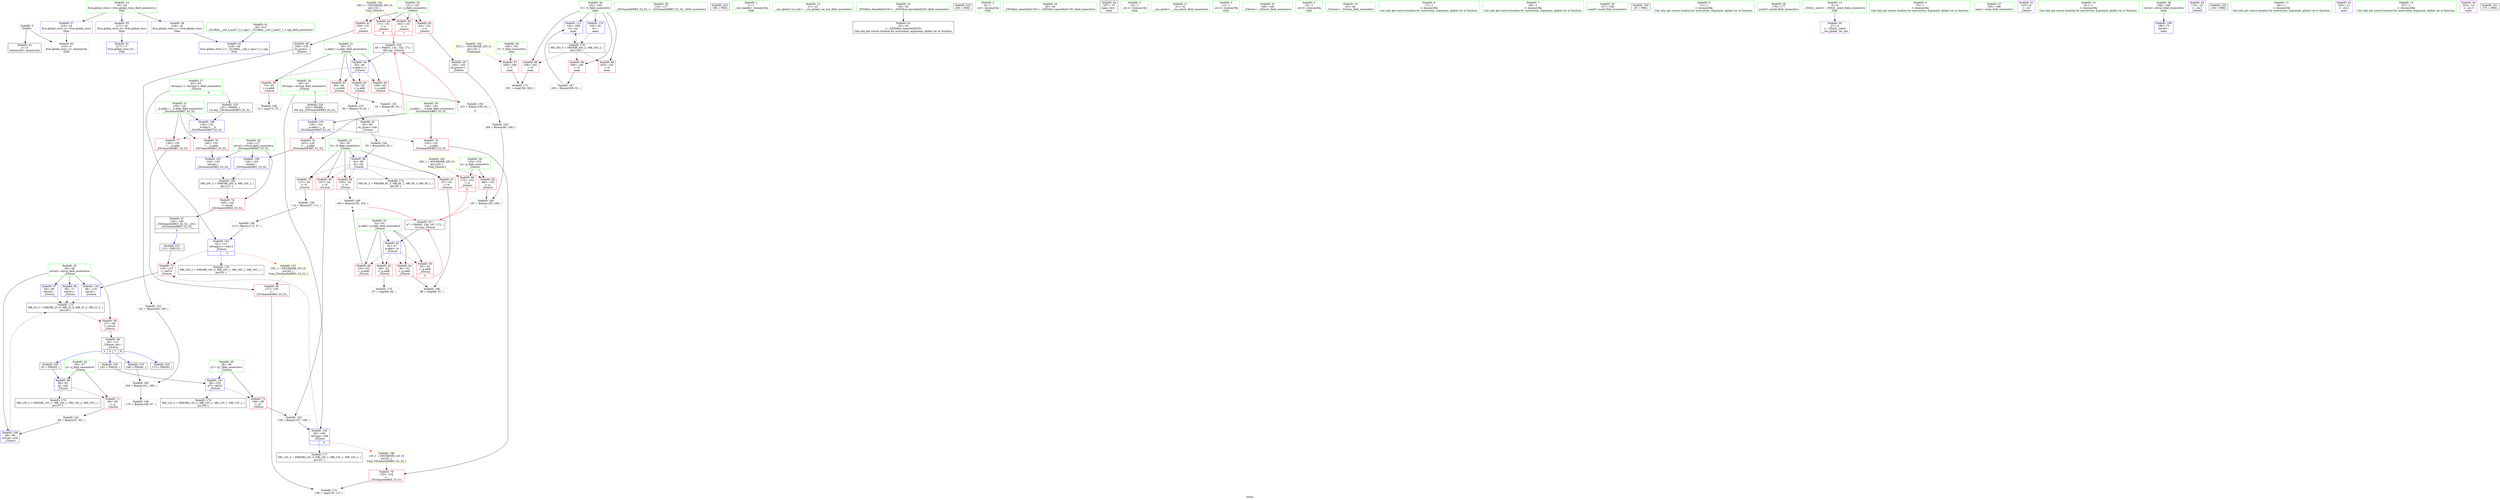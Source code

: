 digraph "SVFG" {
	label="SVFG";

	Node0x564bdcd69300 [shape=record,color=grey,label="{NodeID: 0\nNullPtr}"];
	Node0x564bdcd69300 -> Node0x564bdcd7f9b0[style=solid];
	Node0x564bdcd69300 -> Node0x564bdcd83490[style=solid];
	Node0x564bdcd91540 [shape=record,color=black,label="{NodeID: 180\nMR_20V_3 = PHI(MR_20V_4, MR_20V_2, )\npts\{127 \}\n}"];
	Node0x564bdcd91540 -> Node0x564bdcd824c0[style=dashed];
	Node0x564bdcd7ffc0 [shape=record,color=blue,label="{NodeID: 97\n48\<--68\nretval\<--\n_Z3recix\n}"];
	Node0x564bdcd7ffc0 -> Node0x564bdcd8f240[style=dashed];
	Node0x564bdcd7e0b0 [shape=record,color=green,label="{NodeID: 14\n16\<--20\nllvm.global_ctors\<--llvm.global_ctors_field_insensitive\nGlob }"];
	Node0x564bdcd7e0b0 -> Node0x564bdcd814c0[style=solid];
	Node0x564bdcd7e0b0 -> Node0x564bdcd815c0[style=solid];
	Node0x564bdcd7e0b0 -> Node0x564bdcd816c0[style=solid];
	Node0x564bdcd84b90 [shape=record,color=blue,label="{NodeID: 111\n192\<--209\ntt\<--inc\nmain\n}"];
	Node0x564bdcd84b90 -> Node0x564bdcd91040[style=dashed];
	Node0x564bdcd7ed30 [shape=record,color=green,label="{NodeID: 28\n116\<--117\n_ZSt3maxIxERKT_S2_S2_\<--_ZSt3maxIxERKT_S2_S2__field_insensitive\n}"];
	Node0x564bdcd7f9b0 [shape=record,color=black,label="{NodeID: 42\n2\<--3\ndummyVal\<--dummyVal\n}"];
	Node0x564bdcd9db90 [shape=record,color=black,label="{NodeID: 222\n196 = PHI()\n}"];
	Node0x564bdcd815c0 [shape=record,color=purple,label="{NodeID: 56\n218\<--16\nllvm.global_ctors_1\<--llvm.global_ctors\nGlob }"];
	Node0x564bdcd815c0 -> Node0x564bdcd83390[style=solid];
	Node0x564bdcd87a30 [shape=record,color=grey,label="{NodeID: 153\n109 = Binary(107, 108, )\n}"];
	Node0x564bdcd87a30 -> Node0x564bdcd803d0[style=solid];
	Node0x564bdcd82180 [shape=record,color=red,label="{NodeID: 70\n111\<--54\n\<--N\n_Z3recix\n}"];
	Node0x564bdcd82180 -> Node0x564bdcd881b0[style=solid];
	Node0x564bdcd88f30 [shape=record,color=grey,label="{NodeID: 167\n209 = Binary(208, 81, )\n}"];
	Node0x564bdcd88f30 -> Node0x564bdcd84b90[style=solid];
	Node0x564bdcd82ce0 [shape=record,color=red,label="{NodeID: 84\n171\<--151\n\<--n\n_Z4testv\n|{<s0>8}}"];
	Node0x564bdcd82ce0:s0 -> Node0x564bdcd9e040[style=solid,color=red];
	Node0x564bdcd7d200 [shape=record,color=green,label="{NodeID: 1\n7\<--1\n__dso_handle\<--dummyObj\nGlob }"];
	Node0x564bdcd91a40 [shape=record,color=yellow,style=double,label="{NodeID: 181\n26V_1 = ENCHI(MR_26V_0)\npts\{152 \}\nFun[_Z4testv]}"];
	Node0x564bdcd91a40 -> Node0x564bdcd82a70[style=dashed];
	Node0x564bdcd91a40 -> Node0x564bdcd82b40[style=dashed];
	Node0x564bdcd91a40 -> Node0x564bdcd82c10[style=dashed];
	Node0x564bdcd91a40 -> Node0x564bdcd82ce0[style=dashed];
	Node0x564bdcd80090 [shape=record,color=blue,label="{NodeID: 98\n54\<--83\nN\<--shl\n_Z3recix\n}"];
	Node0x564bdcd80090 -> Node0x564bdcd81f10[style=dashed];
	Node0x564bdcd80090 -> Node0x564bdcd81fe0[style=dashed];
	Node0x564bdcd80090 -> Node0x564bdcd820b0[style=dashed];
	Node0x564bdcd80090 -> Node0x564bdcd82180[style=dashed];
	Node0x564bdcd80090 -> Node0x564bdcd8f740[style=dashed];
	Node0x564bdcd7e1b0 [shape=record,color=green,label="{NodeID: 15\n21\<--22\n__cxx_global_var_init\<--__cxx_global_var_init_field_insensitive\n}"];
	Node0x564bdcd7ee30 [shape=record,color=green,label="{NodeID: 29\n126\<--127\nretval\<--retval_field_insensitive\n_ZSt3maxIxERKT_S2_S2_\n}"];
	Node0x564bdcd7ee30 -> Node0x564bdcd824c0[style=solid];
	Node0x564bdcd7ee30 -> Node0x564bdcd84850[style=solid];
	Node0x564bdcd7ee30 -> Node0x564bdcd84920[style=solid];
	Node0x564bdcd7fab0 [shape=record,color=black,label="{NodeID: 43\n29\<--30\n\<--_ZNSt8ios_base4InitD1Ev\nCan only get source location for instruction, argument, global var or function.}"];
	Node0x564bdcd9dc60 [shape=record,color=black,label="{NodeID: 223\n205 = PHI()\n}"];
	Node0x564bdcd816c0 [shape=record,color=purple,label="{NodeID: 57\n219\<--16\nllvm.global_ctors_2\<--llvm.global_ctors\nGlob }"];
	Node0x564bdcd816c0 -> Node0x564bdcd83490[style=solid];
	Node0x564bdcd87bb0 [shape=record,color=grey,label="{NodeID: 154\n83 = Binary(84, 82, )\n}"];
	Node0x564bdcd87bb0 -> Node0x564bdcd80090[style=solid];
	Node0x564bdcd82250 [shape=record,color=red,label="{NodeID: 71\n95\<--56\n\<--q\n_Z3recix\n}"];
	Node0x564bdcd82250 -> Node0x564bdcd88630[style=solid];
	Node0x564bdcd890b0 [shape=record,color=grey,label="{NodeID: 168\n88 = cmp(86, 87, )\n}"];
	Node0x564bdcd82db0 [shape=record,color=red,label="{NodeID: 85\n166\<--153\n\<--p\n_Z4testv\n}"];
	Node0x564bdcd82db0 -> Node0x564bdcd88ab0[style=solid];
	Node0x564bdcd7cf20 [shape=record,color=green,label="{NodeID: 2\n8\<--1\n.str\<--dummyObj\nGlob }"];
	Node0x564bdcd92560 [shape=record,color=yellow,style=double,label="{NodeID: 182\n28V_1 = ENCHI(MR_28V_0)\npts\{154 \}\nFun[_Z4testv]}"];
	Node0x564bdcd92560 -> Node0x564bdcd82db0[style=dashed];
	Node0x564bdcd92560 -> Node0x564bdcd82e80[style=dashed];
	Node0x564bdcd80160 [shape=record,color=blue,label="{NodeID: 99\n56\<--93\nq\<--call\n_Z3recix\n}"];
	Node0x564bdcd80160 -> Node0x564bdcd82250[style=dashed];
	Node0x564bdcd80160 -> Node0x564bdcd8fc40[style=dashed];
	Node0x564bdcd7e2b0 [shape=record,color=green,label="{NodeID: 16\n25\<--26\n_ZNSt8ios_base4InitC1Ev\<--_ZNSt8ios_base4InitC1Ev_field_insensitive\n}"];
	Node0x564bdcd7ef00 [shape=record,color=green,label="{NodeID: 30\n128\<--129\n__a.addr\<--__a.addr_field_insensitive\n_ZSt3maxIxERKT_S2_S2_\n}"];
	Node0x564bdcd7ef00 -> Node0x564bdcd82590[style=solid];
	Node0x564bdcd7ef00 -> Node0x564bdcd82660[style=solid];
	Node0x564bdcd7ef00 -> Node0x564bdcd80640[style=solid];
	Node0x564bdcd7fbb0 [shape=record,color=black,label="{NodeID: 44\n187\<--75\nmain_ret\<--\nmain\n}"];
	Node0x564bdcd9dd30 [shape=record,color=black,label="{NodeID: 224\n124 = PHI(60, )\n0th arg _ZSt3maxIxERKT_S2_S2_ }"];
	Node0x564bdcd9dd30 -> Node0x564bdcd80640[style=solid];
	Node0x564bdcd817c0 [shape=record,color=red,label="{NodeID: 58\n121\<--48\n\<--retval\n_Z3recix\n}"];
	Node0x564bdcd817c0 -> Node0x564bdcd7fd50[style=solid];
	Node0x564bdcd87d30 [shape=record,color=grey,label="{NodeID: 155\n91 = Binary(90, 81, )\n|{<s0>3}}"];
	Node0x564bdcd87d30:s0 -> Node0x564bdcd9e040[style=solid,color=red];
	Node0x564bdcd82320 [shape=record,color=red,label="{NodeID: 72\n108\<--58\n\<--q7\n_Z3recix\n}"];
	Node0x564bdcd82320 -> Node0x564bdcd87a30[style=solid];
	Node0x564bdcd89230 [shape=record,color=grey,label="{NodeID: 169\n74 = cmp(73, 75, )\n}"];
	Node0x564bdcd82e80 [shape=record,color=red,label="{NodeID: 86\n172\<--153\n\<--p\n_Z4testv\n|{<s0>8}}"];
	Node0x564bdcd82e80:s0 -> Node0x564bdcd9e3f0[style=solid,color=red];
	Node0x564bdcd7cfb0 [shape=record,color=green,label="{NodeID: 3\n10\<--1\n.str.1\<--dummyObj\nGlob }"];
	Node0x564bdcd80230 [shape=record,color=blue,label="{NodeID: 100\n48\<--96\nretval\<--mul\n_Z3recix\n}"];
	Node0x564bdcd80230 -> Node0x564bdcd8f240[style=dashed];
	Node0x564bdcd7e3b0 [shape=record,color=green,label="{NodeID: 17\n31\<--32\n__cxa_atexit\<--__cxa_atexit_field_insensitive\n}"];
	Node0x564bdcd7efd0 [shape=record,color=green,label="{NodeID: 31\n130\<--131\n__b.addr\<--__b.addr_field_insensitive\n_ZSt3maxIxERKT_S2_S2_\n}"];
	Node0x564bdcd7efd0 -> Node0x564bdcd82730[style=solid];
	Node0x564bdcd7efd0 -> Node0x564bdcd82800[style=solid];
	Node0x564bdcd7efd0 -> Node0x564bdcd84780[style=solid];
	Node0x564bdcd7fc80 [shape=record,color=black,label="{NodeID: 45\n82\<--80\nsh_prom\<--sub\n_Z3recix\n}"];
	Node0x564bdcd7fc80 -> Node0x564bdcd87bb0[style=solid];
	Node0x564bdcd9df00 [shape=record,color=black,label="{NodeID: 225\n125 = PHI(62, )\n1st arg _ZSt3maxIxERKT_S2_S2_ }"];
	Node0x564bdcd9df00 -> Node0x564bdcd84780[style=solid];
	Node0x564bdcd81890 [shape=record,color=red,label="{NodeID: 59\n73\<--50\n\<--n.addr\n_Z3recix\n}"];
	Node0x564bdcd81890 -> Node0x564bdcd89230[style=solid];
	Node0x564bdcd87eb0 [shape=record,color=grey,label="{NodeID: 156\n113 = Binary(112, 97, )\n}"];
	Node0x564bdcd87eb0 -> Node0x564bdcd804a0[style=solid];
	Node0x564bdcd823f0 [shape=record,color=red,label="{NodeID: 73\n118\<--115\n\<--call14\n_Z3recix\n}"];
	Node0x564bdcd823f0 -> Node0x564bdcd80570[style=solid];
	Node0x564bdcd893b0 [shape=record,color=grey,label="{NodeID: 170\n67 = cmp(66, 68, )\n}"];
	Node0x564bdcd82f50 [shape=record,color=red,label="{NodeID: 87\n200\<--190\n\<--T\nmain\n}"];
	Node0x564bdcd82f50 -> Node0x564bdcd89530[style=solid];
	Node0x564bdcd7d040 [shape=record,color=green,label="{NodeID: 4\n12\<--1\n.str.2\<--dummyObj\nGlob }"];
	Node0x564bdcd92750 [shape=record,color=yellow,style=double,label="{NodeID: 184\n32V_1 = ENCHI(MR_32V_0)\npts\{191 \}\nFun[main]}"];
	Node0x564bdcd92750 -> Node0x564bdcd82f50[style=dashed];
	Node0x564bdcd80300 [shape=record,color=blue,label="{NodeID: 101\n58\<--105\nq7\<--call10\n_Z3recix\n}"];
	Node0x564bdcd80300 -> Node0x564bdcd82320[style=dashed];
	Node0x564bdcd80300 -> Node0x564bdcd90140[style=dashed];
	Node0x564bdcd7e4b0 [shape=record,color=green,label="{NodeID: 18\n30\<--36\n_ZNSt8ios_base4InitD1Ev\<--_ZNSt8ios_base4InitD1Ev_field_insensitive\n}"];
	Node0x564bdcd7e4b0 -> Node0x564bdcd7fab0[style=solid];
	Node0x564bdcd7f0a0 [shape=record,color=green,label="{NodeID: 32\n148\<--149\n_Z4testv\<--_Z4testv_field_insensitive\n}"];
	Node0x564bdcd7fd50 [shape=record,color=black,label="{NodeID: 46\n45\<--121\n_Z3recix_ret\<--\n_Z3recix\n|{<s0>3|<s1>4|<s2>7|<s3>8}}"];
	Node0x564bdcd7fd50:s0 -> Node0x564bdcd9e7a0[style=solid,color=blue];
	Node0x564bdcd7fd50:s1 -> Node0x564bdcd9eaa0[style=solid,color=blue];
	Node0x564bdcd7fd50:s2 -> Node0x564bdcb856c0[style=solid,color=blue];
	Node0x564bdcd7fd50:s3 -> Node0x564bdcd9d2d0[style=solid,color=blue];
	Node0x564bdcd9e040 [shape=record,color=black,label="{NodeID: 226\n46 = PHI(91, 101, 162, 171, )\n0th arg _Z3recix }"];
	Node0x564bdcd9e040 -> Node0x564bdcd83590[style=solid];
	Node0x564bdcd81960 [shape=record,color=red,label="{NodeID: 60\n79\<--50\n\<--n.addr\n_Z3recix\n}"];
	Node0x564bdcd81960 -> Node0x564bdcd88030[style=solid];
	Node0x564bdcd88030 [shape=record,color=grey,label="{NodeID: 157\n80 = Binary(79, 81, )\n}"];
	Node0x564bdcd88030 -> Node0x564bdcd7fc80[style=solid];
	Node0x564bdcd824c0 [shape=record,color=red,label="{NodeID: 74\n146\<--126\n\<--retval\n_ZSt3maxIxERKT_S2_S2_\n}"];
	Node0x564bdcd824c0 -> Node0x564bdcd7fe20[style=solid];
	Node0x564bdcd89530 [shape=record,color=grey,label="{NodeID: 171\n201 = cmp(199, 200, )\n}"];
	Node0x564bdcd83020 [shape=record,color=red,label="{NodeID: 88\n199\<--192\n\<--tt\nmain\n}"];
	Node0x564bdcd83020 -> Node0x564bdcd89530[style=solid];
	Node0x564bdcd7d0d0 [shape=record,color=green,label="{NodeID: 5\n14\<--1\n.str.3\<--dummyObj\nGlob }"];
	Node0x564bdcd803d0 [shape=record,color=blue,label="{NodeID: 102\n60\<--109\nref.tmp\<--add\n_Z3recix\n|{|<s2>5}}"];
	Node0x564bdcd803d0 -> Node0x564bdcd823f0[style=dashed];
	Node0x564bdcd803d0 -> Node0x564bdcd90640[style=dashed];
	Node0x564bdcd803d0:s2 -> Node0x564bdcd92910[style=dashed,color=red];
	Node0x564bdcd7e5b0 [shape=record,color=green,label="{NodeID: 19\n43\<--44\n_Z3recix\<--_Z3recix_field_insensitive\n}"];
	Node0x564bdcd7f1a0 [shape=record,color=green,label="{NodeID: 33\n151\<--152\nn\<--n_field_insensitive\n_Z4testv\n}"];
	Node0x564bdcd7f1a0 -> Node0x564bdcd82a70[style=solid];
	Node0x564bdcd7f1a0 -> Node0x564bdcd82b40[style=solid];
	Node0x564bdcd7f1a0 -> Node0x564bdcd82c10[style=solid];
	Node0x564bdcd7f1a0 -> Node0x564bdcd82ce0[style=solid];
	Node0x564bdcd7fe20 [shape=record,color=black,label="{NodeID: 47\n123\<--146\n_ZSt3maxIxERKT_S2_S2__ret\<--\n_ZSt3maxIxERKT_S2_S2_\n|{<s0>5}}"];
	Node0x564bdcd7fe20:s0 -> Node0x564bdcd9ec10[style=solid,color=blue];
	Node0x564bdcd9e3f0 [shape=record,color=black,label="{NodeID: 227\n47 = PHI(92, 104, 167, 172, )\n1st arg _Z3recix }"];
	Node0x564bdcd9e3f0 -> Node0x564bdcd83660[style=solid];
	Node0x564bdcd81a30 [shape=record,color=red,label="{NodeID: 61\n90\<--50\n\<--n.addr\n_Z3recix\n}"];
	Node0x564bdcd81a30 -> Node0x564bdcd87d30[style=solid];
	Node0x564bdcd881b0 [shape=record,color=grey,label="{NodeID: 158\n112 = Binary(97, 111, )\n}"];
	Node0x564bdcd881b0 -> Node0x564bdcd87eb0[style=solid];
	Node0x564bdcd82590 [shape=record,color=red,label="{NodeID: 75\n134\<--128\n\<--__a.addr\n_ZSt3maxIxERKT_S2_S2_\n}"];
	Node0x564bdcd82590 -> Node0x564bdcd828d0[style=solid];
	Node0x564bdcd896b0 [shape=record,color=grey,label="{NodeID: 172\n138 = cmp(135, 137, )\n}"];
	Node0x564bdcd830f0 [shape=record,color=red,label="{NodeID: 89\n203\<--192\n\<--tt\nmain\n}"];
	Node0x564bdcd7daf0 [shape=record,color=green,label="{NodeID: 6\n17\<--1\n\<--dummyObj\nCan only get source location for instruction, argument, global var or function.}"];
	Node0x564bdcd92910 [shape=record,color=yellow,style=double,label="{NodeID: 186\n14V_1 = ENCHI(MR_14V_0)\npts\{61 \}\nFun[_ZSt3maxIxERKT_S2_S2_]}"];
	Node0x564bdcd92910 -> Node0x564bdcd828d0[style=dashed];
	Node0x564bdcd804a0 [shape=record,color=blue,label="{NodeID: 103\n62\<--113\nref.tmp11\<--sub13\n_Z3recix\n|{|<s2>5}}"];
	Node0x564bdcd804a0 -> Node0x564bdcd823f0[style=dashed];
	Node0x564bdcd804a0 -> Node0x564bdcd90b40[style=dashed];
	Node0x564bdcd804a0:s2 -> Node0x564bdcd92a20[style=dashed,color=red];
	Node0x564bdcd7e6b0 [shape=record,color=green,label="{NodeID: 20\n48\<--49\nretval\<--retval_field_insensitive\n_Z3recix\n}"];
	Node0x564bdcd7e6b0 -> Node0x564bdcd817c0[style=solid];
	Node0x564bdcd7e6b0 -> Node0x564bdcd7fef0[style=solid];
	Node0x564bdcd7e6b0 -> Node0x564bdcd7ffc0[style=solid];
	Node0x564bdcd7e6b0 -> Node0x564bdcd80230[style=solid];
	Node0x564bdcd7e6b0 -> Node0x564bdcd80570[style=solid];
	Node0x564bdcd7f270 [shape=record,color=green,label="{NodeID: 34\n153\<--154\np\<--p_field_insensitive\n_Z4testv\n}"];
	Node0x564bdcd7f270 -> Node0x564bdcd82db0[style=solid];
	Node0x564bdcd7f270 -> Node0x564bdcd82e80[style=solid];
	Node0x564bdcd80f10 [shape=record,color=black,label="{NodeID: 48\n160\<--159\nsh_prom\<--\n_Z4testv\n}"];
	Node0x564bdcd80f10 -> Node0x564bdcd887b0[style=solid];
	Node0x564bdcd9e7a0 [shape=record,color=black,label="{NodeID: 228\n93 = PHI(45, )\n}"];
	Node0x564bdcd9e7a0 -> Node0x564bdcd80160[style=solid];
	Node0x564bdcd81b00 [shape=record,color=red,label="{NodeID: 62\n100\<--50\n\<--n.addr\n_Z3recix\n}"];
	Node0x564bdcd81b00 -> Node0x564bdcd88330[style=solid];
	Node0x564bdcd88330 [shape=record,color=grey,label="{NodeID: 159\n101 = Binary(100, 81, )\n|{<s0>4}}"];
	Node0x564bdcd88330:s0 -> Node0x564bdcd9e040[style=solid,color=red];
	Node0x564bdcd82660 [shape=record,color=red,label="{NodeID: 76\n143\<--128\n\<--__a.addr\n_ZSt3maxIxERKT_S2_S2_\n}"];
	Node0x564bdcd82660 -> Node0x564bdcd84920[style=solid];
	Node0x564bdcd8f240 [shape=record,color=black,label="{NodeID: 173\nMR_2V_3 = PHI(MR_2V_6, MR_2V_4, MR_2V_5, MR_2V_2, )\npts\{49 \}\n}"];
	Node0x564bdcd8f240 -> Node0x564bdcd817c0[style=dashed];
	Node0x564bdcd831c0 [shape=record,color=red,label="{NodeID: 90\n208\<--192\n\<--tt\nmain\n}"];
	Node0x564bdcd831c0 -> Node0x564bdcd88f30[style=solid];
	Node0x564bdcd7db80 [shape=record,color=green,label="{NodeID: 7\n68\<--1\n\<--dummyObj\nCan only get source location for instruction, argument, global var or function.}"];
	Node0x564bdcd92a20 [shape=record,color=yellow,style=double,label="{NodeID: 187\n16V_1 = ENCHI(MR_16V_0)\npts\{63 \}\nFun[_ZSt3maxIxERKT_S2_S2_]}"];
	Node0x564bdcd92a20 -> Node0x564bdcd829a0[style=dashed];
	Node0x564bdcd80570 [shape=record,color=blue,label="{NodeID: 104\n48\<--118\nretval\<--\n_Z3recix\n}"];
	Node0x564bdcd80570 -> Node0x564bdcd8f240[style=dashed];
	Node0x564bdcd7e780 [shape=record,color=green,label="{NodeID: 21\n50\<--51\nn.addr\<--n.addr_field_insensitive\n_Z3recix\n}"];
	Node0x564bdcd7e780 -> Node0x564bdcd81890[style=solid];
	Node0x564bdcd7e780 -> Node0x564bdcd81960[style=solid];
	Node0x564bdcd7e780 -> Node0x564bdcd81a30[style=solid];
	Node0x564bdcd7e780 -> Node0x564bdcd81b00[style=solid];
	Node0x564bdcd7e780 -> Node0x564bdcd83590[style=solid];
	Node0x564bdcd7f340 [shape=record,color=green,label="{NodeID: 35\n157\<--158\nscanf\<--scanf_field_insensitive\n}"];
	Node0x564bdcd80fe0 [shape=record,color=black,label="{NodeID: 49\n164\<--163\nsh_prom1\<--\n_Z4testv\n}"];
	Node0x564bdcd80fe0 -> Node0x564bdcd88930[style=solid];
	Node0x564bdcd9e9d0 [shape=record,color=black,label="{NodeID: 229\n28 = PHI()\n}"];
	Node0x564bdcd81bd0 [shape=record,color=red,label="{NodeID: 63\n66\<--52\n\<--p.addr\n_Z3recix\n}"];
	Node0x564bdcd81bd0 -> Node0x564bdcd893b0[style=solid];
	Node0x564bdcd884b0 [shape=record,color=grey,label="{NodeID: 160\n104 = Binary(102, 103, )\n|{<s0>4}}"];
	Node0x564bdcd884b0:s0 -> Node0x564bdcd9e3f0[style=solid,color=red];
	Node0x564bdcd82730 [shape=record,color=red,label="{NodeID: 77\n136\<--130\n\<--__b.addr\n_ZSt3maxIxERKT_S2_S2_\n}"];
	Node0x564bdcd82730 -> Node0x564bdcd829a0[style=solid];
	Node0x564bdcd8f740 [shape=record,color=black,label="{NodeID: 174\nMR_8V_2 = PHI(MR_8V_3, MR_8V_1, MR_8V_3, MR_8V_1, )\npts\{55 \}\n}"];
	Node0x564bdcd83290 [shape=record,color=blue,label="{NodeID: 91\n217\<--17\nllvm.global_ctors_0\<--\nGlob }"];
	Node0x564bdcd7dc10 [shape=record,color=green,label="{NodeID: 8\n71\<--1\n\<--dummyObj\nCan only get source location for instruction, argument, global var or function.}"];
	Node0x564bdcd80640 [shape=record,color=blue,label="{NodeID: 105\n128\<--124\n__a.addr\<--__a\n_ZSt3maxIxERKT_S2_S2_\n}"];
	Node0x564bdcd80640 -> Node0x564bdcd82590[style=dashed];
	Node0x564bdcd80640 -> Node0x564bdcd82660[style=dashed];
	Node0x564bdcd7e850 [shape=record,color=green,label="{NodeID: 22\n52\<--53\np.addr\<--p.addr_field_insensitive\n_Z3recix\n}"];
	Node0x564bdcd7e850 -> Node0x564bdcd81bd0[style=solid];
	Node0x564bdcd7e850 -> Node0x564bdcd81ca0[style=solid];
	Node0x564bdcd7e850 -> Node0x564bdcd81d70[style=solid];
	Node0x564bdcd7e850 -> Node0x564bdcd81e40[style=solid];
	Node0x564bdcd7e850 -> Node0x564bdcd83660[style=solid];
	Node0x564bdcd7f440 [shape=record,color=green,label="{NodeID: 36\n176\<--177\nprintf\<--printf_field_insensitive\n}"];
	Node0x564bdcd810b0 [shape=record,color=purple,label="{NodeID: 50\n27\<--4\n\<--_ZStL8__ioinit\n__cxx_global_var_init\n}"];
	Node0x564bdcd9eaa0 [shape=record,color=black,label="{NodeID: 230\n105 = PHI(45, )\n}"];
	Node0x564bdcd9eaa0 -> Node0x564bdcd80300[style=solid];
	Node0x564bdcd81ca0 [shape=record,color=red,label="{NodeID: 64\n86\<--52\n\<--p.addr\n_Z3recix\n}"];
	Node0x564bdcd81ca0 -> Node0x564bdcd890b0[style=solid];
	Node0x564bdcd88630 [shape=record,color=grey,label="{NodeID: 161\n96 = Binary(97, 95, )\n}"];
	Node0x564bdcd88630 -> Node0x564bdcd80230[style=solid];
	Node0x564bdcd82800 [shape=record,color=red,label="{NodeID: 78\n140\<--130\n\<--__b.addr\n_ZSt3maxIxERKT_S2_S2_\n}"];
	Node0x564bdcd82800 -> Node0x564bdcd84850[style=solid];
	Node0x564bdcd8fc40 [shape=record,color=black,label="{NodeID: 175\nMR_10V_2 = PHI(MR_10V_1, MR_10V_1, MR_10V_3, MR_10V_1, )\npts\{57 \}\n}"];
	Node0x564bdcd83390 [shape=record,color=blue,label="{NodeID: 92\n218\<--18\nllvm.global_ctors_1\<--_GLOBAL__sub_I_ania7_1_1.cpp\nGlob }"];
	Node0x564bdcd7dca0 [shape=record,color=green,label="{NodeID: 9\n75\<--1\n\<--dummyObj\nCan only get source location for instruction, argument, global var or function.}"];
	Node0x564bdcd84780 [shape=record,color=blue,label="{NodeID: 106\n130\<--125\n__b.addr\<--__b\n_ZSt3maxIxERKT_S2_S2_\n}"];
	Node0x564bdcd84780 -> Node0x564bdcd82730[style=dashed];
	Node0x564bdcd84780 -> Node0x564bdcd82800[style=dashed];
	Node0x564bdcd7e920 [shape=record,color=green,label="{NodeID: 23\n54\<--55\nN\<--N_field_insensitive\n_Z3recix\n}"];
	Node0x564bdcd7e920 -> Node0x564bdcd81f10[style=solid];
	Node0x564bdcd7e920 -> Node0x564bdcd81fe0[style=solid];
	Node0x564bdcd7e920 -> Node0x564bdcd820b0[style=solid];
	Node0x564bdcd7e920 -> Node0x564bdcd82180[style=solid];
	Node0x564bdcd7e920 -> Node0x564bdcd80090[style=solid];
	Node0x564bdcd7f540 [shape=record,color=green,label="{NodeID: 37\n185\<--186\nmain\<--main_field_insensitive\n}"];
	Node0x564bdcd81180 [shape=record,color=purple,label="{NodeID: 51\n155\<--8\n\<--.str\n_Z4testv\n}"];
	Node0x564bdcd9ec10 [shape=record,color=black,label="{NodeID: 231\n115 = PHI(123, )\n}"];
	Node0x564bdcd9ec10 -> Node0x564bdcd823f0[style=solid];
	Node0x564bdcd81d70 [shape=record,color=red,label="{NodeID: 65\n92\<--52\n\<--p.addr\n_Z3recix\n|{<s0>3}}"];
	Node0x564bdcd81d70:s0 -> Node0x564bdcd9e3f0[style=solid,color=red];
	Node0x564bdcd887b0 [shape=record,color=grey,label="{NodeID: 162\n161 = Binary(84, 160, )\n}"];
	Node0x564bdcd887b0 -> Node0x564bdcd88c30[style=solid];
	Node0x564bdcd828d0 [shape=record,color=red,label="{NodeID: 79\n135\<--134\n\<--\n_ZSt3maxIxERKT_S2_S2_\n}"];
	Node0x564bdcd828d0 -> Node0x564bdcd896b0[style=solid];
	Node0x564bdcd90140 [shape=record,color=black,label="{NodeID: 176\nMR_12V_2 = PHI(MR_12V_3, MR_12V_1, MR_12V_1, MR_12V_1, )\npts\{59 \}\n}"];
	Node0x564bdcd83490 [shape=record,color=blue, style = dotted,label="{NodeID: 93\n219\<--3\nllvm.global_ctors_2\<--dummyVal\nGlob }"];
	Node0x564bdcd7dd30 [shape=record,color=green,label="{NodeID: 10\n81\<--1\n\<--dummyObj\nCan only get source location for instruction, argument, global var or function.}"];
	Node0x564bdcd84850 [shape=record,color=blue,label="{NodeID: 107\n126\<--140\nretval\<--\n_ZSt3maxIxERKT_S2_S2_\n}"];
	Node0x564bdcd84850 -> Node0x564bdcd91540[style=dashed];
	Node0x564bdcd7e9f0 [shape=record,color=green,label="{NodeID: 24\n56\<--57\nq\<--q_field_insensitive\n_Z3recix\n}"];
	Node0x564bdcd7e9f0 -> Node0x564bdcd82250[style=solid];
	Node0x564bdcd7e9f0 -> Node0x564bdcd80160[style=solid];
	Node0x564bdcd7f640 [shape=record,color=green,label="{NodeID: 38\n188\<--189\nretval\<--retval_field_insensitive\nmain\n}"];
	Node0x564bdcd7f640 -> Node0x564bdcd849f0[style=solid];
	Node0x564bdcd81250 [shape=record,color=purple,label="{NodeID: 52\n174\<--10\n\<--.str.1\n_Z4testv\n}"];
	Node0x564bdcd9ed50 [shape=record,color=black,label="{NodeID: 232\n156 = PHI()\n}"];
	Node0x564bdcd81e40 [shape=record,color=red,label="{NodeID: 66\n102\<--52\n\<--p.addr\n_Z3recix\n}"];
	Node0x564bdcd81e40 -> Node0x564bdcd884b0[style=solid];
	Node0x564bdcd88930 [shape=record,color=grey,label="{NodeID: 163\n165 = Binary(84, 164, )\n}"];
	Node0x564bdcd88930 -> Node0x564bdcd88ab0[style=solid];
	Node0x564bdcd829a0 [shape=record,color=red,label="{NodeID: 80\n137\<--136\n\<--\n_ZSt3maxIxERKT_S2_S2_\n}"];
	Node0x564bdcd829a0 -> Node0x564bdcd896b0[style=solid];
	Node0x564bdcd90640 [shape=record,color=black,label="{NodeID: 177\nMR_14V_2 = PHI(MR_14V_3, MR_14V_1, MR_14V_1, MR_14V_1, )\npts\{61 \}\n}"];
	Node0x564bdcd83590 [shape=record,color=blue,label="{NodeID: 94\n50\<--46\nn.addr\<--n\n_Z3recix\n}"];
	Node0x564bdcd83590 -> Node0x564bdcd81890[style=dashed];
	Node0x564bdcd83590 -> Node0x564bdcd81960[style=dashed];
	Node0x564bdcd83590 -> Node0x564bdcd81a30[style=dashed];
	Node0x564bdcd83590 -> Node0x564bdcd81b00[style=dashed];
	Node0x564bdcd7ddf0 [shape=record,color=green,label="{NodeID: 11\n84\<--1\n\<--dummyObj\nCan only get source location for instruction, argument, global var or function.}"];
	Node0x564bdcd84920 [shape=record,color=blue,label="{NodeID: 108\n126\<--143\nretval\<--\n_ZSt3maxIxERKT_S2_S2_\n}"];
	Node0x564bdcd84920 -> Node0x564bdcd91540[style=dashed];
	Node0x564bdcd7eac0 [shape=record,color=green,label="{NodeID: 25\n58\<--59\nq7\<--q7_field_insensitive\n_Z3recix\n}"];
	Node0x564bdcd7eac0 -> Node0x564bdcd82320[style=solid];
	Node0x564bdcd7eac0 -> Node0x564bdcd80300[style=solid];
	Node0x564bdcd7f710 [shape=record,color=green,label="{NodeID: 39\n190\<--191\nT\<--T_field_insensitive\nmain\n}"];
	Node0x564bdcd7f710 -> Node0x564bdcd82f50[style=solid];
	Node0x564bdcb856c0 [shape=record,color=black,label="{NodeID: 219\n168 = PHI(45, )\n}"];
	Node0x564bdcb856c0 -> Node0x564bdcd88c30[style=solid];
	Node0x564bdcd81320 [shape=record,color=purple,label="{NodeID: 53\n195\<--12\n\<--.str.2\nmain\n}"];
	Node0x564bdcd81f10 [shape=record,color=red,label="{NodeID: 67\n87\<--54\n\<--N\n_Z3recix\n}"];
	Node0x564bdcd81f10 -> Node0x564bdcd890b0[style=solid];
	Node0x564bdcd88ab0 [shape=record,color=grey,label="{NodeID: 164\n167 = Binary(165, 166, )\n|{<s0>7}}"];
	Node0x564bdcd88ab0:s0 -> Node0x564bdcd9e3f0[style=solid,color=red];
	Node0x564bdcd82a70 [shape=record,color=red,label="{NodeID: 81\n159\<--151\n\<--n\n_Z4testv\n}"];
	Node0x564bdcd82a70 -> Node0x564bdcd80f10[style=solid];
	Node0x564bdcd90b40 [shape=record,color=black,label="{NodeID: 178\nMR_16V_2 = PHI(MR_16V_3, MR_16V_1, MR_16V_1, MR_16V_1, )\npts\{63 \}\n}"];
	Node0x564bdcd83660 [shape=record,color=blue,label="{NodeID: 95\n52\<--47\np.addr\<--p\n_Z3recix\n}"];
	Node0x564bdcd83660 -> Node0x564bdcd81bd0[style=dashed];
	Node0x564bdcd83660 -> Node0x564bdcd81ca0[style=dashed];
	Node0x564bdcd83660 -> Node0x564bdcd81d70[style=dashed];
	Node0x564bdcd83660 -> Node0x564bdcd81e40[style=dashed];
	Node0x564bdcd7deb0 [shape=record,color=green,label="{NodeID: 12\n97\<--1\n\<--dummyObj\nCan only get source location for instruction, argument, global var or function.}"];
	Node0x564bdcd849f0 [shape=record,color=blue,label="{NodeID: 109\n188\<--75\nretval\<--\nmain\n}"];
	Node0x564bdcd7eb90 [shape=record,color=green,label="{NodeID: 26\n60\<--61\nref.tmp\<--ref.tmp_field_insensitive\n_Z3recix\n|{|<s1>5}}"];
	Node0x564bdcd7eb90 -> Node0x564bdcd803d0[style=solid];
	Node0x564bdcd7eb90:s1 -> Node0x564bdcd9dd30[style=solid,color=red];
	Node0x564bdcd7f7e0 [shape=record,color=green,label="{NodeID: 40\n192\<--193\ntt\<--tt_field_insensitive\nmain\n}"];
	Node0x564bdcd7f7e0 -> Node0x564bdcd83020[style=solid];
	Node0x564bdcd7f7e0 -> Node0x564bdcd830f0[style=solid];
	Node0x564bdcd7f7e0 -> Node0x564bdcd831c0[style=solid];
	Node0x564bdcd7f7e0 -> Node0x564bdcd84ac0[style=solid];
	Node0x564bdcd7f7e0 -> Node0x564bdcd84b90[style=solid];
	Node0x564bdcd9d2d0 [shape=record,color=black,label="{NodeID: 220\n173 = PHI(45, )\n}"];
	Node0x564bdcd813f0 [shape=record,color=purple,label="{NodeID: 54\n204\<--14\n\<--.str.3\nmain\n}"];
	Node0x564bdcd81fe0 [shape=record,color=red,label="{NodeID: 68\n103\<--54\n\<--N\n_Z3recix\n}"];
	Node0x564bdcd81fe0 -> Node0x564bdcd884b0[style=solid];
	Node0x564bdcd88c30 [shape=record,color=grey,label="{NodeID: 165\n169 = Binary(161, 168, )\n}"];
	Node0x564bdcd88c30 -> Node0x564bdcd88db0[style=solid];
	Node0x564bdcd82b40 [shape=record,color=red,label="{NodeID: 82\n162\<--151\n\<--n\n_Z4testv\n|{<s0>7}}"];
	Node0x564bdcd82b40:s0 -> Node0x564bdcd9e040[style=solid,color=red];
	Node0x564bdcd91040 [shape=record,color=black,label="{NodeID: 179\nMR_34V_3 = PHI(MR_34V_4, MR_34V_2, )\npts\{193 \}\n}"];
	Node0x564bdcd91040 -> Node0x564bdcd83020[style=dashed];
	Node0x564bdcd91040 -> Node0x564bdcd830f0[style=dashed];
	Node0x564bdcd91040 -> Node0x564bdcd831c0[style=dashed];
	Node0x564bdcd91040 -> Node0x564bdcd84b90[style=dashed];
	Node0x564bdcd7fef0 [shape=record,color=blue,label="{NodeID: 96\n48\<--71\nretval\<--\n_Z3recix\n}"];
	Node0x564bdcd7fef0 -> Node0x564bdcd8f240[style=dashed];
	Node0x564bdcd7dfb0 [shape=record,color=green,label="{NodeID: 13\n4\<--6\n_ZStL8__ioinit\<--_ZStL8__ioinit_field_insensitive\nGlob }"];
	Node0x564bdcd7dfb0 -> Node0x564bdcd810b0[style=solid];
	Node0x564bdcd84ac0 [shape=record,color=blue,label="{NodeID: 110\n192\<--81\ntt\<--\nmain\n}"];
	Node0x564bdcd84ac0 -> Node0x564bdcd91040[style=dashed];
	Node0x564bdcd7ec60 [shape=record,color=green,label="{NodeID: 27\n62\<--63\nref.tmp11\<--ref.tmp11_field_insensitive\n_Z3recix\n|{|<s1>5}}"];
	Node0x564bdcd7ec60 -> Node0x564bdcd804a0[style=solid];
	Node0x564bdcd7ec60:s1 -> Node0x564bdcd9df00[style=solid,color=red];
	Node0x564bdcd7f8b0 [shape=record,color=green,label="{NodeID: 41\n18\<--213\n_GLOBAL__sub_I_ania7_1_1.cpp\<--_GLOBAL__sub_I_ania7_1_1.cpp_field_insensitive\n}"];
	Node0x564bdcd7f8b0 -> Node0x564bdcd83390[style=solid];
	Node0x564bdcd9dac0 [shape=record,color=black,label="{NodeID: 221\n175 = PHI()\n}"];
	Node0x564bdcd814c0 [shape=record,color=purple,label="{NodeID: 55\n217\<--16\nllvm.global_ctors_0\<--llvm.global_ctors\nGlob }"];
	Node0x564bdcd814c0 -> Node0x564bdcd83290[style=solid];
	Node0x564bdcd820b0 [shape=record,color=red,label="{NodeID: 69\n107\<--54\n\<--N\n_Z3recix\n}"];
	Node0x564bdcd820b0 -> Node0x564bdcd87a30[style=solid];
	Node0x564bdcd88db0 [shape=record,color=grey,label="{NodeID: 166\n170 = Binary(169, 97, )\n}"];
	Node0x564bdcd82c10 [shape=record,color=red,label="{NodeID: 83\n163\<--151\n\<--n\n_Z4testv\n}"];
	Node0x564bdcd82c10 -> Node0x564bdcd80fe0[style=solid];
}
